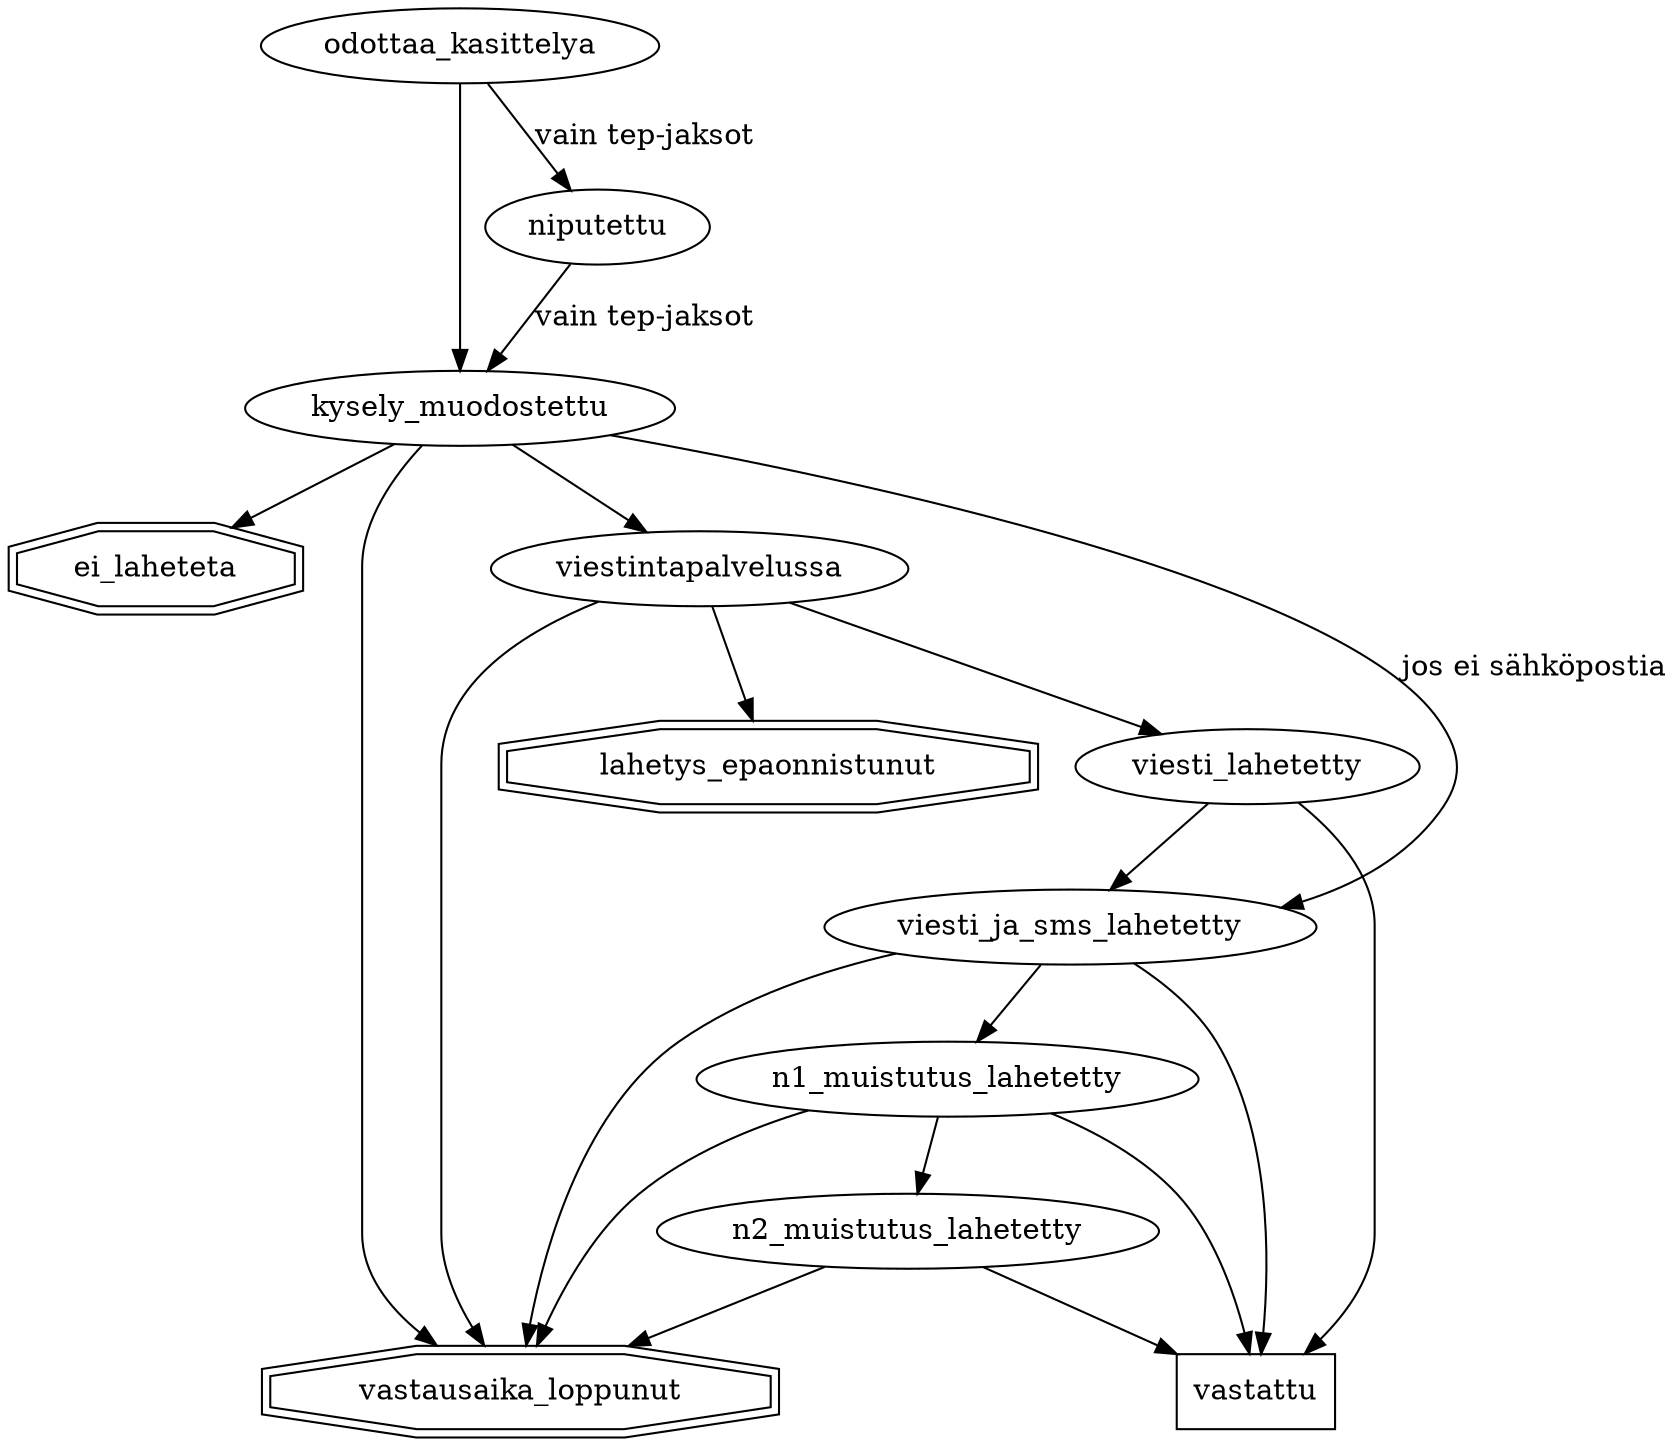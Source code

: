 digraph tilat {
ei_laheteta[shape=doubleoctagon]
vastausaika_loppunut[shape=doubleoctagon]
lahetys_epaonnistunut[shape=doubleoctagon]
vastattu[shape=box]

odottaa_kasittelya -> niputettu -> kysely_muodostettu [label="vain tep-jaksot"]
odottaa_kasittelya -> kysely_muodostettu -> ei_laheteta

kysely_muodostettu -> viestintapalvelussa -> viesti_lahetetty -> viesti_ja_sms_lahetetty
viestintapalvelussa -> lahetys_epaonnistunut
kysely_muodostettu -> viesti_ja_sms_lahetetty [label="jos ei sähköpostia"]

viesti_ja_sms_lahetetty -> n1_muistutus_lahetetty -> n2_muistutus_lahetetty -> vastattu
viesti_lahetetty -> vastattu
viesti_ja_sms_lahetetty -> vastattu
n1_muistutus_lahetetty -> vastattu

kysely_muodostettu -> vastausaika_loppunut
viestintapalvelussa -> vastausaika_loppunut
viesti_ja_sms_lahetetty -> vastausaika_loppunut
n1_muistutus_lahetetty -> vastausaika_loppunut
n2_muistutus_lahetetty -> vastausaika_loppunut
}
